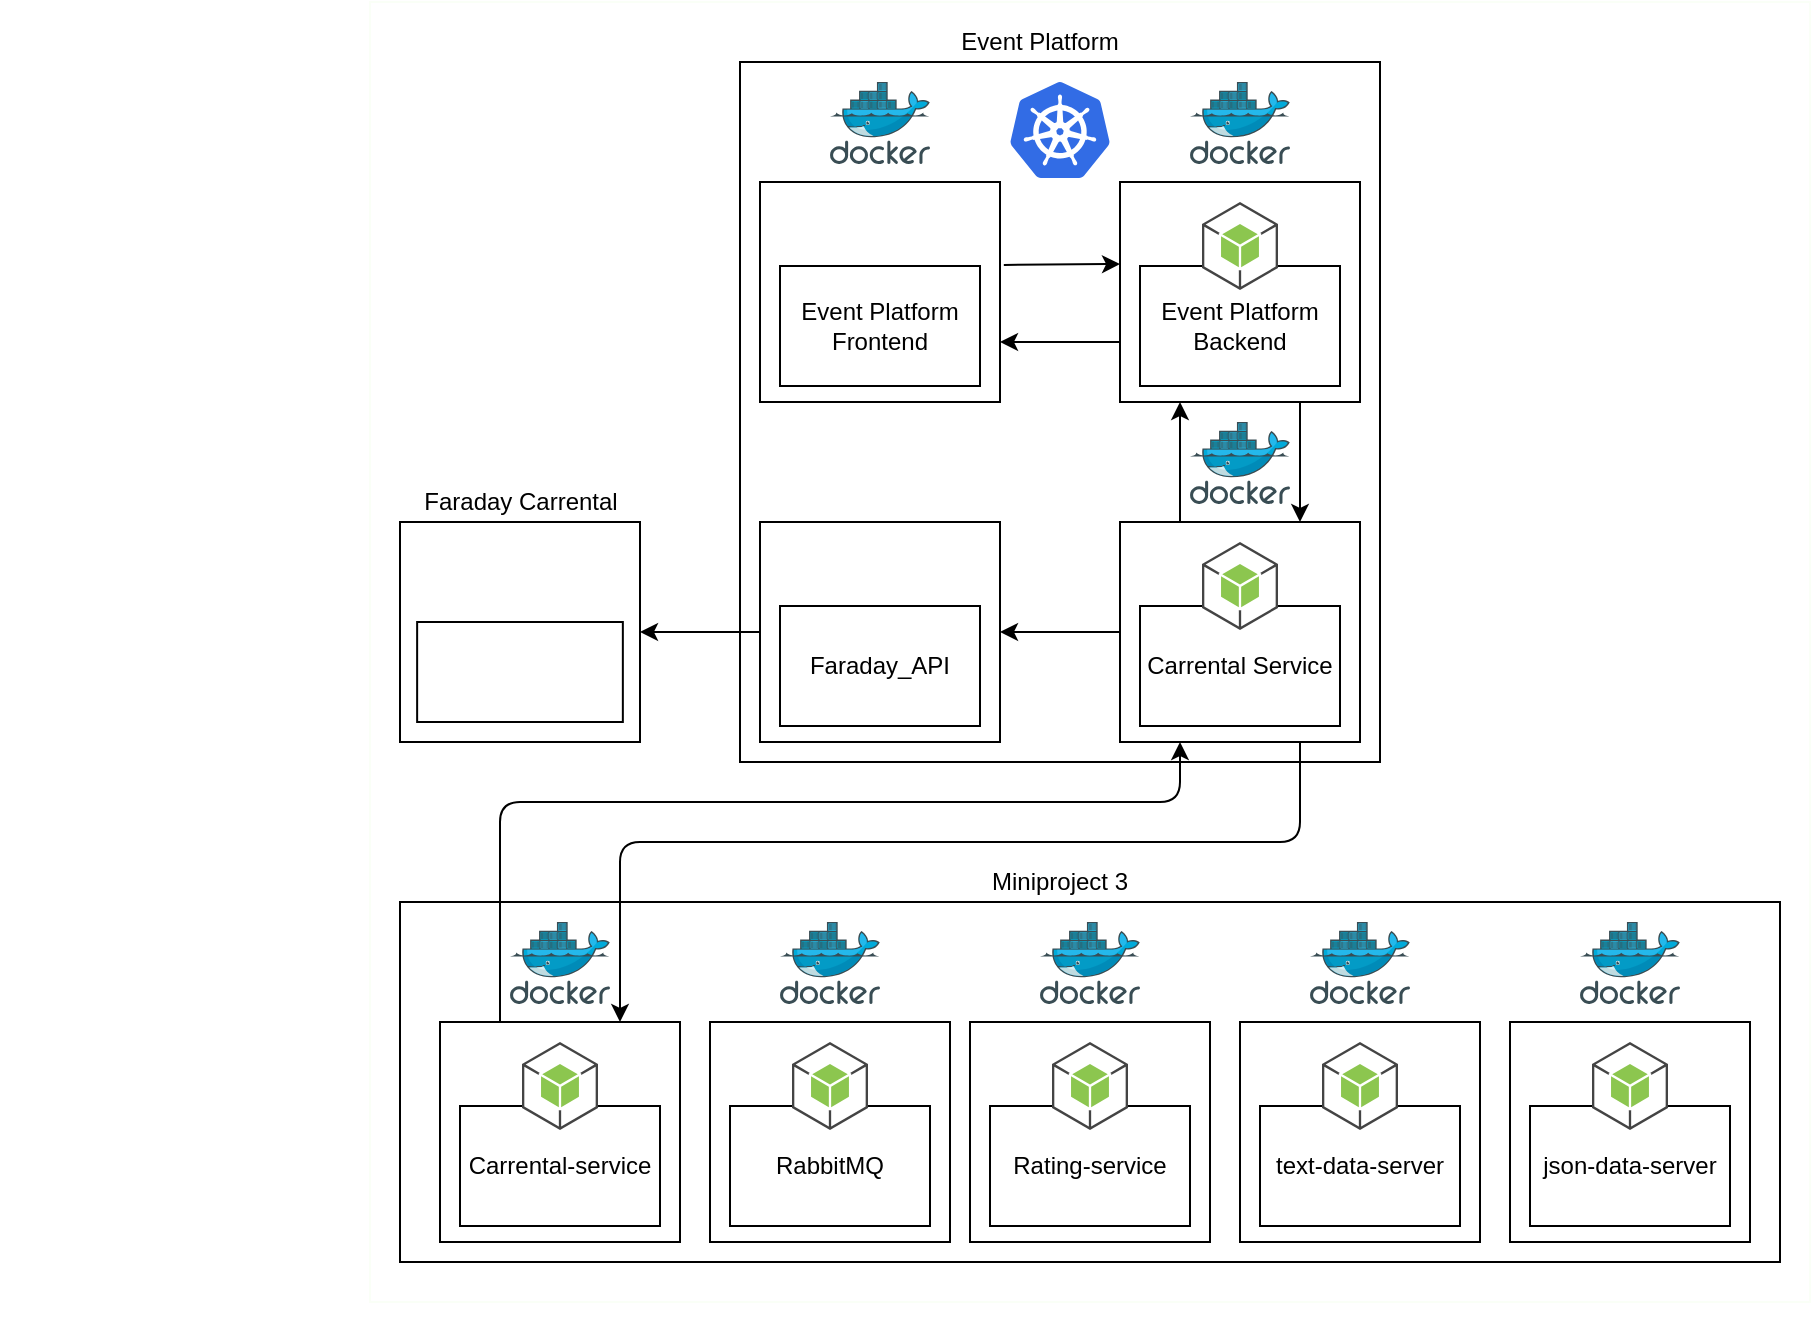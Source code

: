 <mxfile version="12.4.3" type="device" pages="1"><diagram id="Ht1M8jgEwFfnCIfOTk4-" name="Page-1"><mxGraphModel dx="2831" dy="745" grid="1" gridSize="10" guides="1" tooltips="1" connect="1" arrows="1" fold="1" page="1" pageScale="1" pageWidth="1169" pageHeight="827" math="0" shadow="0"><root><mxCell id="0"/><mxCell id="1" parent="0"/><mxCell id="ZxLRxWGEGcFSLFlqQMfK-89" value="" style="rounded=0;whiteSpace=wrap;html=1;fillColor=#FFFFFF;strokeColor=#FAFFF7;" parent="1" vertex="1"><mxGeometry x="-345" y="470" width="720" height="650" as="geometry"/></mxCell><mxCell id="HlZAXTQhY6Jdy5Ikiad0-1" value="" style="group" vertex="1" connectable="0" parent="1"><mxGeometry x="-150" y="680" width="310" height="200" as="geometry"/></mxCell><mxCell id="ZxLRxWGEGcFSLFlqQMfK-66" value="" style="group" parent="HlZAXTQhY6Jdy5Ikiad0-1" vertex="1" connectable="0"><mxGeometry width="310" height="200" as="geometry"/></mxCell><mxCell id="ZxLRxWGEGcFSLFlqQMfK-58" value="" style="group" parent="ZxLRxWGEGcFSLFlqQMfK-66" vertex="1" connectable="0"><mxGeometry width="310" height="200" as="geometry"/></mxCell><mxCell id="ZxLRxWGEGcFSLFlqQMfK-63" value="" style="aspect=fixed;html=1;points=[];align=center;image;fontSize=12;image=img/lib/mscae/Docker.svg;" parent="ZxLRxWGEGcFSLFlqQMfK-58" vertex="1"><mxGeometry x="35" width="50" height="41" as="geometry"/></mxCell><mxCell id="ZxLRxWGEGcFSLFlqQMfK-59" value="" style="group" parent="ZxLRxWGEGcFSLFlqQMfK-58" vertex="1" connectable="0"><mxGeometry y="50" width="310" height="150" as="geometry"/></mxCell><mxCell id="ZxLRxWGEGcFSLFlqQMfK-72" value="" style="rounded=0;whiteSpace=wrap;html=1;" parent="ZxLRxWGEGcFSLFlqQMfK-59" vertex="1"><mxGeometry x="-10" y="-230" width="320" height="350" as="geometry"/></mxCell><mxCell id="ZxLRxWGEGcFSLFlqQMfK-60" value="" style="rounded=0;whiteSpace=wrap;html=1;" parent="ZxLRxWGEGcFSLFlqQMfK-59" vertex="1"><mxGeometry width="120" height="110" as="geometry"/></mxCell><mxCell id="ZxLRxWGEGcFSLFlqQMfK-61" value="Faraday_API" style="rounded=0;whiteSpace=wrap;html=1;" parent="ZxLRxWGEGcFSLFlqQMfK-59" vertex="1"><mxGeometry x="10" y="42" width="100" height="60" as="geometry"/></mxCell><mxCell id="ZxLRxWGEGcFSLFlqQMfK-65" value="" style="shape=image;html=1;verticalAlign=top;verticalLabelPosition=bottom;labelBackgroundColor=#ffffff;imageAspect=0;aspect=fixed;image=https://cdn4.iconfinder.com/data/icons/logos-and-brands/512/181_Java_logo_logos-128.png" parent="ZxLRxWGEGcFSLFlqQMfK-59" vertex="1"><mxGeometry x="39" width="42" height="42" as="geometry"/></mxCell><mxCell id="ZxLRxWGEGcFSLFlqQMfK-68" value="" style="group" parent="1" vertex="1" connectable="0"><mxGeometry x="-530" y="510" width="140" height="180" as="geometry"/></mxCell><mxCell id="ZxLRxWGEGcFSLFlqQMfK-79" value="Event Platform" style="text;html=1;strokeColor=none;fillColor=none;align=center;verticalAlign=middle;whiteSpace=wrap;rounded=0;" parent="1" vertex="1"><mxGeometry x="-60" y="480" width="100" height="20" as="geometry"/></mxCell><mxCell id="ZxLRxWGEGcFSLFlqQMfK-88" value="" style="group" parent="1" vertex="1" connectable="0"><mxGeometry x="-330" y="700" width="120" height="140" as="geometry"/></mxCell><mxCell id="ZxLRxWGEGcFSLFlqQMfK-75" value="" style="rounded=0;whiteSpace=wrap;html=1;" parent="ZxLRxWGEGcFSLFlqQMfK-88" vertex="1"><mxGeometry y="30" width="120" height="110" as="geometry"/></mxCell><mxCell id="ZxLRxWGEGcFSLFlqQMfK-32" value="" style="rounded=0;whiteSpace=wrap;html=1;" parent="ZxLRxWGEGcFSLFlqQMfK-88" vertex="1"><mxGeometry x="8.571" y="80" width="102.857" height="50" as="geometry"/></mxCell><mxCell id="ZxLRxWGEGcFSLFlqQMfK-67" value="" style="shape=image;html=1;verticalAlign=top;verticalLabelPosition=bottom;labelBackgroundColor=#ffffff;imageAspect=0;aspect=fixed;image=https://cdn4.iconfinder.com/data/icons/logos-and-brands/512/181_Java_logo_logos-128.png" parent="ZxLRxWGEGcFSLFlqQMfK-88" vertex="1"><mxGeometry x="42" y="80" width="36" height="36" as="geometry"/></mxCell><mxCell id="ZxLRxWGEGcFSLFlqQMfK-76" value="" style="shape=image;html=1;verticalAlign=top;verticalLabelPosition=bottom;labelBackgroundColor=#ffffff;imageAspect=0;aspect=fixed;image=https://cdn2.iconfinder.com/data/icons/donkey/800/24-128.png" parent="ZxLRxWGEGcFSLFlqQMfK-88" vertex="1"><mxGeometry x="38.571" y="33" width="42.857" height="42.857" as="geometry"/></mxCell><mxCell id="ZxLRxWGEGcFSLFlqQMfK-78" value="Faraday Carrental" style="text;html=1;strokeColor=none;fillColor=none;align=center;verticalAlign=middle;whiteSpace=wrap;rounded=0;" parent="ZxLRxWGEGcFSLFlqQMfK-88" vertex="1"><mxGeometry x="8.57" y="10" width="102.86" height="20" as="geometry"/></mxCell><mxCell id="ZxLRxWGEGcFSLFlqQMfK-93" value="" style="group" parent="1" vertex="1" connectable="0"><mxGeometry x="-330" y="900" width="690" height="230" as="geometry"/></mxCell><mxCell id="ZxLRxWGEGcFSLFlqQMfK-91" value="" style="group" parent="ZxLRxWGEGcFSLFlqQMfK-93" vertex="1" connectable="0"><mxGeometry width="690" height="230" as="geometry"/></mxCell><mxCell id="ZxLRxWGEGcFSLFlqQMfK-84" value="" style="group" parent="ZxLRxWGEGcFSLFlqQMfK-91" vertex="1" connectable="0"><mxGeometry width="690" height="230" as="geometry"/></mxCell><mxCell id="HlZAXTQhY6Jdy5Ikiad0-13" value="" style="group" vertex="1" connectable="0" parent="ZxLRxWGEGcFSLFlqQMfK-84"><mxGeometry y="20" width="690" height="210" as="geometry"/></mxCell><mxCell id="ZxLRxWGEGcFSLFlqQMfK-29" value="" style="group" parent="HlZAXTQhY6Jdy5Ikiad0-13" vertex="1" connectable="0"><mxGeometry width="690" height="210" as="geometry"/></mxCell><mxCell id="ZxLRxWGEGcFSLFlqQMfK-28" value="" style="rounded=0;whiteSpace=wrap;html=1;" parent="ZxLRxWGEGcFSLFlqQMfK-29" vertex="1"><mxGeometry width="690" height="180" as="geometry"/></mxCell><mxCell id="ZxLRxWGEGcFSLFlqQMfK-1" value="" style="group" parent="ZxLRxWGEGcFSLFlqQMfK-29" vertex="1" connectable="0"><mxGeometry x="20" y="10" width="170" height="200" as="geometry"/></mxCell><mxCell id="ZxLRxWGEGcFSLFlqQMfK-2" value="" style="aspect=fixed;html=1;points=[];align=center;image;fontSize=12;image=img/lib/mscae/Docker.svg;" parent="ZxLRxWGEGcFSLFlqQMfK-1" vertex="1"><mxGeometry x="35" width="50" height="41" as="geometry"/></mxCell><mxCell id="ZxLRxWGEGcFSLFlqQMfK-3" value="" style="rounded=0;whiteSpace=wrap;html=1;" parent="ZxLRxWGEGcFSLFlqQMfK-1" vertex="1"><mxGeometry y="50" width="120" height="110" as="geometry"/></mxCell><mxCell id="ZxLRxWGEGcFSLFlqQMfK-4" value="Carrental-service" style="rounded=0;whiteSpace=wrap;html=1;" parent="ZxLRxWGEGcFSLFlqQMfK-1" vertex="1"><mxGeometry x="10" y="92" width="100" height="60" as="geometry"/></mxCell><mxCell id="ZxLRxWGEGcFSLFlqQMfK-5" value="" style="outlineConnect=0;dashed=0;verticalLabelPosition=bottom;verticalAlign=top;align=center;html=1;shape=mxgraph.aws3.android;fillColor=#8CC64F;gradientColor=none;" parent="ZxLRxWGEGcFSLFlqQMfK-1" vertex="1"><mxGeometry x="41" y="60" width="38" height="44" as="geometry"/></mxCell><mxCell id="ZxLRxWGEGcFSLFlqQMfK-6" value="" style="group" parent="ZxLRxWGEGcFSLFlqQMfK-29" vertex="1" connectable="0"><mxGeometry x="155" y="10" width="120" height="160" as="geometry"/></mxCell><mxCell id="ZxLRxWGEGcFSLFlqQMfK-7" value="" style="aspect=fixed;html=1;points=[];align=center;image;fontSize=12;image=img/lib/mscae/Docker.svg;" parent="ZxLRxWGEGcFSLFlqQMfK-6" vertex="1"><mxGeometry x="35" width="50" height="41" as="geometry"/></mxCell><mxCell id="ZxLRxWGEGcFSLFlqQMfK-8" value="" style="rounded=0;whiteSpace=wrap;html=1;" parent="ZxLRxWGEGcFSLFlqQMfK-6" vertex="1"><mxGeometry y="50" width="120" height="110" as="geometry"/></mxCell><mxCell id="ZxLRxWGEGcFSLFlqQMfK-9" value="RabbitMQ" style="rounded=0;whiteSpace=wrap;html=1;" parent="ZxLRxWGEGcFSLFlqQMfK-6" vertex="1"><mxGeometry x="10" y="92" width="100" height="60" as="geometry"/></mxCell><mxCell id="ZxLRxWGEGcFSLFlqQMfK-10" value="" style="outlineConnect=0;dashed=0;verticalLabelPosition=bottom;verticalAlign=top;align=center;html=1;shape=mxgraph.aws3.android;fillColor=#8CC64F;gradientColor=none;" parent="ZxLRxWGEGcFSLFlqQMfK-6" vertex="1"><mxGeometry x="41" y="60" width="38" height="44" as="geometry"/></mxCell><mxCell id="ZxLRxWGEGcFSLFlqQMfK-11" value="" style="group" parent="ZxLRxWGEGcFSLFlqQMfK-29" vertex="1" connectable="0"><mxGeometry x="285" y="10" width="120" height="160" as="geometry"/></mxCell><mxCell id="ZxLRxWGEGcFSLFlqQMfK-12" value="" style="aspect=fixed;html=1;points=[];align=center;image;fontSize=12;image=img/lib/mscae/Docker.svg;" parent="ZxLRxWGEGcFSLFlqQMfK-11" vertex="1"><mxGeometry x="35" width="50" height="41" as="geometry"/></mxCell><mxCell id="ZxLRxWGEGcFSLFlqQMfK-13" value="" style="rounded=0;whiteSpace=wrap;html=1;" parent="ZxLRxWGEGcFSLFlqQMfK-11" vertex="1"><mxGeometry y="50" width="120" height="110" as="geometry"/></mxCell><mxCell id="ZxLRxWGEGcFSLFlqQMfK-14" value="Rating-service" style="rounded=0;whiteSpace=wrap;html=1;" parent="ZxLRxWGEGcFSLFlqQMfK-11" vertex="1"><mxGeometry x="10" y="92" width="100" height="60" as="geometry"/></mxCell><mxCell id="ZxLRxWGEGcFSLFlqQMfK-15" value="" style="outlineConnect=0;dashed=0;verticalLabelPosition=bottom;verticalAlign=top;align=center;html=1;shape=mxgraph.aws3.android;fillColor=#8CC64F;gradientColor=none;" parent="ZxLRxWGEGcFSLFlqQMfK-11" vertex="1"><mxGeometry x="41" y="60" width="38" height="44" as="geometry"/></mxCell><mxCell id="ZxLRxWGEGcFSLFlqQMfK-16" value="" style="group" parent="ZxLRxWGEGcFSLFlqQMfK-29" vertex="1" connectable="0"><mxGeometry x="420" y="10" width="120" height="160" as="geometry"/></mxCell><mxCell id="ZxLRxWGEGcFSLFlqQMfK-17" value="" style="aspect=fixed;html=1;points=[];align=center;image;fontSize=12;image=img/lib/mscae/Docker.svg;" parent="ZxLRxWGEGcFSLFlqQMfK-16" vertex="1"><mxGeometry x="35" width="50" height="41" as="geometry"/></mxCell><mxCell id="ZxLRxWGEGcFSLFlqQMfK-18" value="" style="rounded=0;whiteSpace=wrap;html=1;" parent="ZxLRxWGEGcFSLFlqQMfK-16" vertex="1"><mxGeometry y="50" width="120" height="110" as="geometry"/></mxCell><mxCell id="ZxLRxWGEGcFSLFlqQMfK-19" value="text-data-server" style="rounded=0;whiteSpace=wrap;html=1;" parent="ZxLRxWGEGcFSLFlqQMfK-16" vertex="1"><mxGeometry x="10" y="92" width="100" height="60" as="geometry"/></mxCell><mxCell id="ZxLRxWGEGcFSLFlqQMfK-20" value="" style="outlineConnect=0;dashed=0;verticalLabelPosition=bottom;verticalAlign=top;align=center;html=1;shape=mxgraph.aws3.android;fillColor=#8CC64F;gradientColor=none;" parent="ZxLRxWGEGcFSLFlqQMfK-16" vertex="1"><mxGeometry x="41" y="60" width="38" height="44" as="geometry"/></mxCell><mxCell id="ZxLRxWGEGcFSLFlqQMfK-21" value="" style="group" parent="ZxLRxWGEGcFSLFlqQMfK-29" vertex="1" connectable="0"><mxGeometry x="555" y="10" width="120" height="160" as="geometry"/></mxCell><mxCell id="ZxLRxWGEGcFSLFlqQMfK-22" value="" style="aspect=fixed;html=1;points=[];align=center;image;fontSize=12;image=img/lib/mscae/Docker.svg;" parent="ZxLRxWGEGcFSLFlqQMfK-21" vertex="1"><mxGeometry x="35" width="50" height="41" as="geometry"/></mxCell><mxCell id="ZxLRxWGEGcFSLFlqQMfK-23" value="" style="rounded=0;whiteSpace=wrap;html=1;" parent="ZxLRxWGEGcFSLFlqQMfK-21" vertex="1"><mxGeometry y="50" width="120" height="110" as="geometry"/></mxCell><mxCell id="ZxLRxWGEGcFSLFlqQMfK-24" value="json-data-server" style="rounded=0;whiteSpace=wrap;html=1;" parent="ZxLRxWGEGcFSLFlqQMfK-21" vertex="1"><mxGeometry x="10" y="92" width="100" height="60" as="geometry"/></mxCell><mxCell id="ZxLRxWGEGcFSLFlqQMfK-25" value="" style="outlineConnect=0;dashed=0;verticalLabelPosition=bottom;verticalAlign=top;align=center;html=1;shape=mxgraph.aws3.android;fillColor=#8CC64F;gradientColor=none;" parent="ZxLRxWGEGcFSLFlqQMfK-21" vertex="1"><mxGeometry x="41" y="60" width="38" height="44" as="geometry"/></mxCell><mxCell id="HlZAXTQhY6Jdy5Ikiad0-14" value="" style="group" vertex="1" connectable="0" parent="ZxLRxWGEGcFSLFlqQMfK-84"><mxGeometry x="290" width="80" height="20" as="geometry"/></mxCell><mxCell id="2w7j1ZyVKEu-dcFyd1tI-8" value="Miniproject 3" style="text;html=1;strokeColor=none;fillColor=none;align=center;verticalAlign=middle;whiteSpace=wrap;rounded=0;" parent="HlZAXTQhY6Jdy5Ikiad0-14" vertex="1"><mxGeometry width="80" height="20" as="geometry"/></mxCell><mxCell id="pDA9zJ-7SLmh339TvhkQ-18" value="" style="edgeStyle=orthogonalEdgeStyle;rounded=0;orthogonalLoop=1;jettySize=auto;html=1;entryX=0.25;entryY=1;entryDx=0;entryDy=0;" parent="1" target="ZxLRxWGEGcFSLFlqQMfK-42" edge="1"><mxGeometry relative="1" as="geometry"><Array as="points"><mxPoint x="60" y="760"/><mxPoint x="60" y="760"/></Array><mxPoint x="60" y="740" as="sourcePoint"/><mxPoint x="239.529" y="880.29" as="targetPoint"/></mxGeometry></mxCell><mxCell id="ZxLRxWGEGcFSLFlqQMfK-55" value="" style="endArrow=classic;html=1;exitX=0.75;exitY=1;exitDx=0;exitDy=0;" parent="1" source="ZxLRxWGEGcFSLFlqQMfK-42" edge="1"><mxGeometry width="50" height="50" relative="1" as="geometry"><mxPoint x="120" y="760" as="sourcePoint"/><mxPoint x="120" y="760" as="targetPoint"/></mxGeometry></mxCell><mxCell id="HlZAXTQhY6Jdy5Ikiad0-2" value="" style="group" vertex="1" connectable="0" parent="1"><mxGeometry x="30" y="680" width="120" height="160" as="geometry"/></mxCell><mxCell id="ZxLRxWGEGcFSLFlqQMfK-40" value="" style="group" parent="HlZAXTQhY6Jdy5Ikiad0-2" vertex="1" connectable="0"><mxGeometry width="120" height="160" as="geometry"/></mxCell><mxCell id="ZxLRxWGEGcFSLFlqQMfK-41" value="" style="group" parent="ZxLRxWGEGcFSLFlqQMfK-40" vertex="1" connectable="0"><mxGeometry y="50" width="120" height="110" as="geometry"/></mxCell><mxCell id="ZxLRxWGEGcFSLFlqQMfK-42" value="" style="rounded=0;whiteSpace=wrap;html=1;" parent="ZxLRxWGEGcFSLFlqQMfK-41" vertex="1"><mxGeometry width="120" height="110" as="geometry"/></mxCell><mxCell id="ZxLRxWGEGcFSLFlqQMfK-43" value="Carrental Service" style="rounded=0;whiteSpace=wrap;html=1;" parent="ZxLRxWGEGcFSLFlqQMfK-41" vertex="1"><mxGeometry x="10" y="42" width="100" height="60" as="geometry"/></mxCell><mxCell id="ZxLRxWGEGcFSLFlqQMfK-44" value="" style="outlineConnect=0;dashed=0;verticalLabelPosition=bottom;verticalAlign=top;align=center;html=1;shape=mxgraph.aws3.android;fillColor=#8CC64F;gradientColor=none;" parent="ZxLRxWGEGcFSLFlqQMfK-41" vertex="1"><mxGeometry x="41" y="10" width="38" height="44" as="geometry"/></mxCell><mxCell id="ZxLRxWGEGcFSLFlqQMfK-45" value="" style="aspect=fixed;html=1;points=[];align=center;image;fontSize=12;image=img/lib/mscae/Docker.svg;" parent="ZxLRxWGEGcFSLFlqQMfK-40" vertex="1"><mxGeometry x="35" width="50" height="41" as="geometry"/></mxCell><mxCell id="HlZAXTQhY6Jdy5Ikiad0-3" value="" style="group" vertex="1" connectable="0" parent="1"><mxGeometry x="30" y="510" width="120" height="160" as="geometry"/></mxCell><mxCell id="ZxLRxWGEGcFSLFlqQMfK-53" value="" style="group" parent="HlZAXTQhY6Jdy5Ikiad0-3" vertex="1" connectable="0"><mxGeometry width="120" height="160" as="geometry"/></mxCell><mxCell id="ZxLRxWGEGcFSLFlqQMfK-47" value="" style="group" parent="ZxLRxWGEGcFSLFlqQMfK-53" vertex="1" connectable="0"><mxGeometry width="120" height="160" as="geometry"/></mxCell><mxCell id="ZxLRxWGEGcFSLFlqQMfK-48" value="" style="group" parent="ZxLRxWGEGcFSLFlqQMfK-47" vertex="1" connectable="0"><mxGeometry y="50" width="120" height="110" as="geometry"/></mxCell><mxCell id="ZxLRxWGEGcFSLFlqQMfK-49" value="" style="rounded=0;whiteSpace=wrap;html=1;" parent="ZxLRxWGEGcFSLFlqQMfK-48" vertex="1"><mxGeometry width="120" height="110" as="geometry"/></mxCell><mxCell id="ZxLRxWGEGcFSLFlqQMfK-50" value="Event Platform Backend" style="rounded=0;whiteSpace=wrap;html=1;" parent="ZxLRxWGEGcFSLFlqQMfK-48" vertex="1"><mxGeometry x="10" y="42" width="100" height="60" as="geometry"/></mxCell><mxCell id="ZxLRxWGEGcFSLFlqQMfK-51" value="" style="outlineConnect=0;dashed=0;verticalLabelPosition=bottom;verticalAlign=top;align=center;html=1;shape=mxgraph.aws3.android;fillColor=#8CC64F;gradientColor=none;" parent="ZxLRxWGEGcFSLFlqQMfK-48" vertex="1"><mxGeometry x="41" y="10" width="38" height="44" as="geometry"/></mxCell><mxCell id="ZxLRxWGEGcFSLFlqQMfK-52" value="" style="aspect=fixed;html=1;points=[];align=center;image;fontSize=12;image=img/lib/mscae/Docker.svg;" parent="ZxLRxWGEGcFSLFlqQMfK-47" vertex="1"><mxGeometry x="35" width="50" height="41" as="geometry"/></mxCell><mxCell id="HlZAXTQhY6Jdy5Ikiad0-4" value="" style="group" vertex="1" connectable="0" parent="1"><mxGeometry x="-150" y="510" width="120" height="160" as="geometry"/></mxCell><mxCell id="Trc_VMw-MAOIoNDhfyRE-1" value="" style="group" parent="HlZAXTQhY6Jdy5Ikiad0-4" vertex="1" connectable="0"><mxGeometry width="120" height="160" as="geometry"/></mxCell><mxCell id="Trc_VMw-MAOIoNDhfyRE-2" value="" style="group" parent="Trc_VMw-MAOIoNDhfyRE-1" vertex="1" connectable="0"><mxGeometry width="120" height="160" as="geometry"/></mxCell><mxCell id="Trc_VMw-MAOIoNDhfyRE-3" value="" style="group" parent="Trc_VMw-MAOIoNDhfyRE-2" vertex="1" connectable="0"><mxGeometry y="50" width="120" height="110" as="geometry"/></mxCell><mxCell id="Trc_VMw-MAOIoNDhfyRE-4" value="" style="rounded=0;whiteSpace=wrap;html=1;" parent="Trc_VMw-MAOIoNDhfyRE-3" vertex="1"><mxGeometry width="120" height="110" as="geometry"/></mxCell><mxCell id="Trc_VMw-MAOIoNDhfyRE-5" value="Event Platform Frontend" style="rounded=0;whiteSpace=wrap;html=1;" parent="Trc_VMw-MAOIoNDhfyRE-3" vertex="1"><mxGeometry x="10" y="42" width="100" height="60" as="geometry"/></mxCell><mxCell id="Trc_VMw-MAOIoNDhfyRE-10" value="" style="endArrow=classic;html=1;" parent="Trc_VMw-MAOIoNDhfyRE-3" edge="1"><mxGeometry width="50" height="50" relative="1" as="geometry"><mxPoint x="180" y="80" as="sourcePoint"/><mxPoint x="120" y="80" as="targetPoint"/></mxGeometry></mxCell><mxCell id="Trc_VMw-MAOIoNDhfyRE-11" value="" style="shape=image;html=1;verticalAlign=top;verticalLabelPosition=bottom;labelBackgroundColor=#ffffff;imageAspect=0;aspect=fixed;image=https://cdn4.iconfinder.com/data/icons/logos-brands-5/24/react-128.png" parent="Trc_VMw-MAOIoNDhfyRE-3" vertex="1"><mxGeometry x="40" y="2" width="40" height="40" as="geometry"/></mxCell><mxCell id="Trc_VMw-MAOIoNDhfyRE-7" value="" style="aspect=fixed;html=1;points=[];align=center;image;fontSize=12;image=img/lib/mscae/Docker.svg;" parent="Trc_VMw-MAOIoNDhfyRE-2" vertex="1"><mxGeometry x="35" width="50" height="41" as="geometry"/></mxCell><mxCell id="HlZAXTQhY6Jdy5Ikiad0-6" value="" style="endArrow=classic;html=1;exitX=1.016;exitY=0.377;exitDx=0;exitDy=0;exitPerimeter=0;" edge="1" parent="1" source="Trc_VMw-MAOIoNDhfyRE-4"><mxGeometry width="50" height="50" relative="1" as="geometry"><mxPoint x="-290" y="530" as="sourcePoint"/><mxPoint x="30" y="601" as="targetPoint"/></mxGeometry></mxCell><mxCell id="HlZAXTQhY6Jdy5Ikiad0-7" value="" style="endArrow=classic;html=1;exitX=0.75;exitY=1;exitDx=0;exitDy=0;entryX=0.75;entryY=0;entryDx=0;entryDy=0;" edge="1" parent="1" source="ZxLRxWGEGcFSLFlqQMfK-49" target="ZxLRxWGEGcFSLFlqQMfK-42"><mxGeometry width="50" height="50" relative="1" as="geometry"><mxPoint x="200" y="960" as="sourcePoint"/><mxPoint x="250" y="910" as="targetPoint"/></mxGeometry></mxCell><mxCell id="HlZAXTQhY6Jdy5Ikiad0-8" value="" style="endArrow=classic;html=1;entryX=0.25;entryY=1;entryDx=0;entryDy=0;exitX=0.25;exitY=0;exitDx=0;exitDy=0;" edge="1" parent="1" source="ZxLRxWGEGcFSLFlqQMfK-42" target="ZxLRxWGEGcFSLFlqQMfK-49"><mxGeometry width="50" height="50" relative="1" as="geometry"><mxPoint x="-270" y="880" as="sourcePoint"/><mxPoint x="-220" y="830" as="targetPoint"/></mxGeometry></mxCell><mxCell id="HlZAXTQhY6Jdy5Ikiad0-9" value="" style="endArrow=classic;html=1;entryX=1;entryY=0.5;entryDx=0;entryDy=0;exitX=0;exitY=0.5;exitDx=0;exitDy=0;" edge="1" parent="1" source="ZxLRxWGEGcFSLFlqQMfK-42" target="ZxLRxWGEGcFSLFlqQMfK-60"><mxGeometry width="50" height="50" relative="1" as="geometry"><mxPoint x="-170" y="960" as="sourcePoint"/><mxPoint x="-120" y="910" as="targetPoint"/></mxGeometry></mxCell><mxCell id="HlZAXTQhY6Jdy5Ikiad0-11" value="" style="endArrow=classic;html=1;entryX=1;entryY=0.5;entryDx=0;entryDy=0;exitX=0;exitY=0.5;exitDx=0;exitDy=0;" edge="1" parent="1" source="ZxLRxWGEGcFSLFlqQMfK-60" target="ZxLRxWGEGcFSLFlqQMfK-75"><mxGeometry width="50" height="50" relative="1" as="geometry"><mxPoint x="-230" y="820" as="sourcePoint"/><mxPoint x="-180" y="770" as="targetPoint"/></mxGeometry></mxCell><mxCell id="HlZAXTQhY6Jdy5Ikiad0-17" value="" style="endArrow=classic;html=1;entryX=0.25;entryY=1;entryDx=0;entryDy=0;exitX=0.25;exitY=0;exitDx=0;exitDy=0;" edge="1" parent="1" source="ZxLRxWGEGcFSLFlqQMfK-3" target="ZxLRxWGEGcFSLFlqQMfK-42"><mxGeometry width="50" height="50" relative="1" as="geometry"><mxPoint x="-620" y="1200" as="sourcePoint"/><mxPoint x="-570" y="1150" as="targetPoint"/><Array as="points"><mxPoint x="-280" y="870"/><mxPoint x="60" y="870"/></Array></mxGeometry></mxCell><mxCell id="HlZAXTQhY6Jdy5Ikiad0-18" value="" style="endArrow=classic;html=1;exitX=0.75;exitY=1;exitDx=0;exitDy=0;entryX=0.75;entryY=0;entryDx=0;entryDy=0;" edge="1" parent="1"><mxGeometry width="50" height="50" relative="1" as="geometry"><mxPoint x="120" y="840" as="sourcePoint"/><mxPoint x="-220" y="980" as="targetPoint"/><Array as="points"><mxPoint x="120" y="890"/><mxPoint x="-220" y="890"/></Array></mxGeometry></mxCell><mxCell id="HlZAXTQhY6Jdy5Ikiad0-19" value="" style="aspect=fixed;html=1;points=[];align=center;image;fontSize=12;image=img/lib/mscae/Kubernetes.svg;fillColor=#FFFFFF;" vertex="1" parent="1"><mxGeometry x="-25" y="510" width="50" height="48" as="geometry"/></mxCell></root></mxGraphModel></diagram></mxfile>